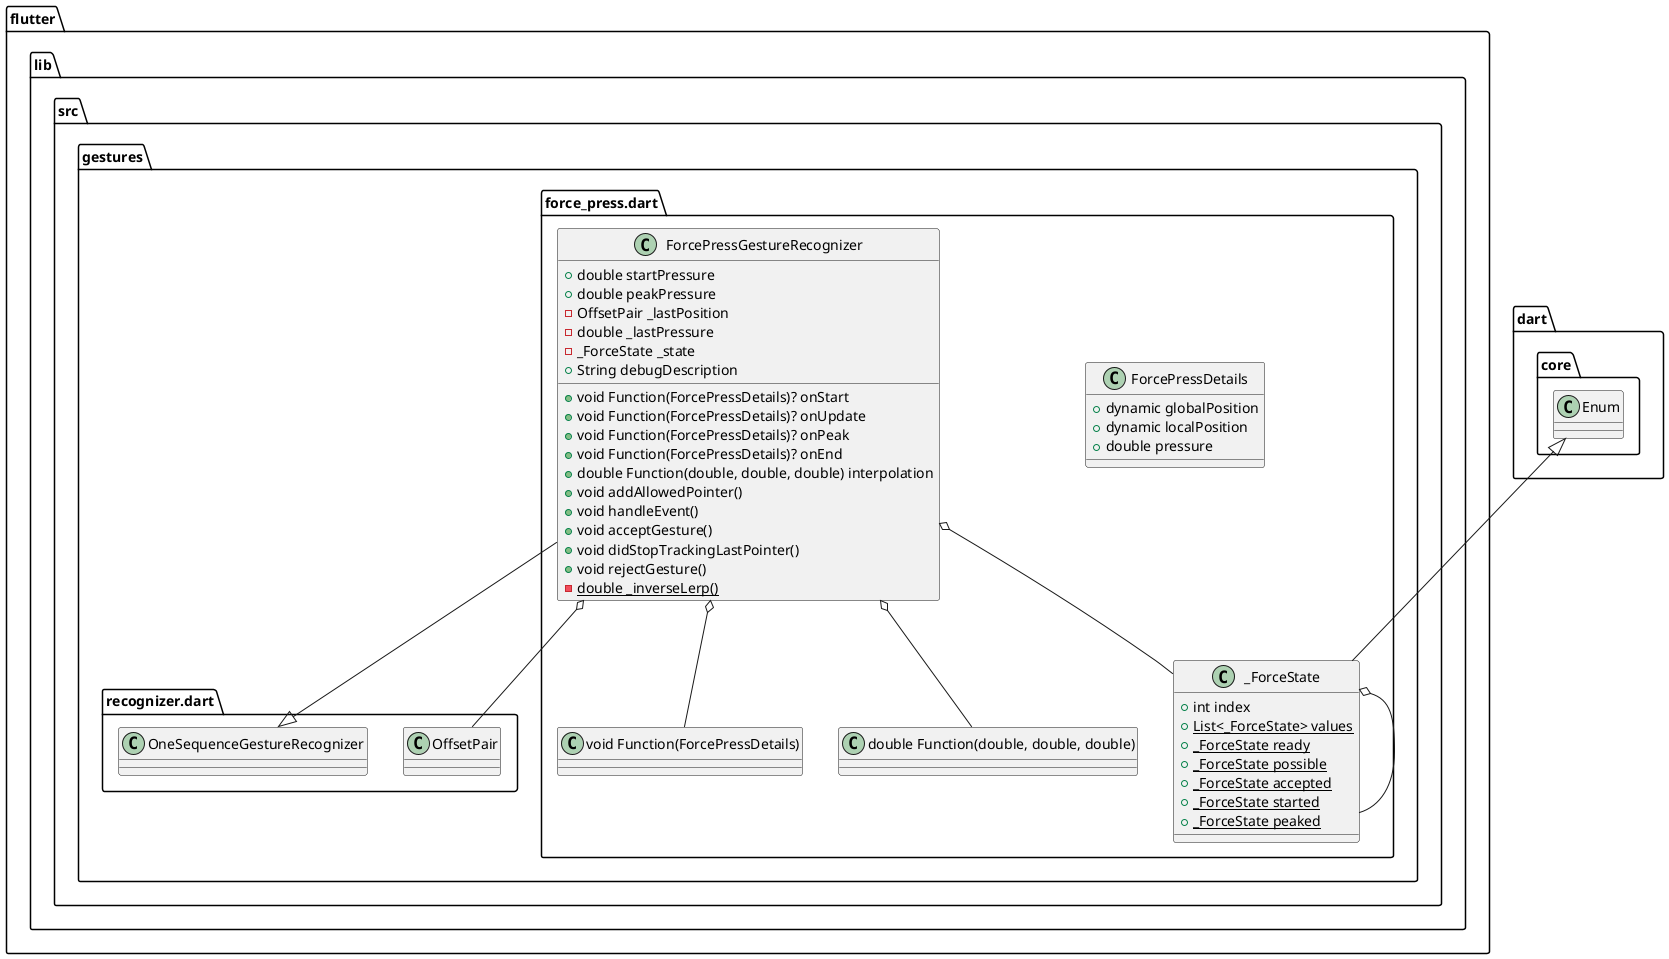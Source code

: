 @startuml
set namespaceSeparator ::

class "flutter::lib::src::gestures::force_press.dart::ForcePressDetails" {
  +dynamic globalPosition
  +dynamic localPosition
  +double pressure
}

class "flutter::lib::src::gestures::force_press.dart::ForcePressGestureRecognizer" {
  +void Function(ForcePressDetails)? onStart
  +void Function(ForcePressDetails)? onUpdate
  +void Function(ForcePressDetails)? onPeak
  +void Function(ForcePressDetails)? onEnd
  +double startPressure
  +double peakPressure
  +double Function(double, double, double) interpolation
  -OffsetPair _lastPosition
  -double _lastPressure
  -_ForceState _state
  +String debugDescription
  +void addAllowedPointer()
  +void handleEvent()
  +void acceptGesture()
  +void didStopTrackingLastPointer()
  +void rejectGesture()
  {static} -double _inverseLerp()
}

"flutter::lib::src::gestures::force_press.dart::ForcePressGestureRecognizer" o-- "flutter::lib::src::gestures::force_press.dart::void Function(ForcePressDetails)"
"flutter::lib::src::gestures::force_press.dart::ForcePressGestureRecognizer" o-- "flutter::lib::src::gestures::force_press.dart::double Function(double, double, double)"
"flutter::lib::src::gestures::force_press.dart::ForcePressGestureRecognizer" o-- "flutter::lib::src::gestures::recognizer.dart::OffsetPair"
"flutter::lib::src::gestures::force_press.dart::ForcePressGestureRecognizer" o-- "flutter::lib::src::gestures::force_press.dart::_ForceState"
"flutter::lib::src::gestures::recognizer.dart::OneSequenceGestureRecognizer" <|-- "flutter::lib::src::gestures::force_press.dart::ForcePressGestureRecognizer"

class "flutter::lib::src::gestures::force_press.dart::_ForceState" {
  +int index
  {static} +List<_ForceState> values
  {static} +_ForceState ready
  {static} +_ForceState possible
  {static} +_ForceState accepted
  {static} +_ForceState started
  {static} +_ForceState peaked
}

"flutter::lib::src::gestures::force_press.dart::_ForceState" o-- "flutter::lib::src::gestures::force_press.dart::_ForceState"
"dart::core::Enum" <|-- "flutter::lib::src::gestures::force_press.dart::_ForceState"


@enduml